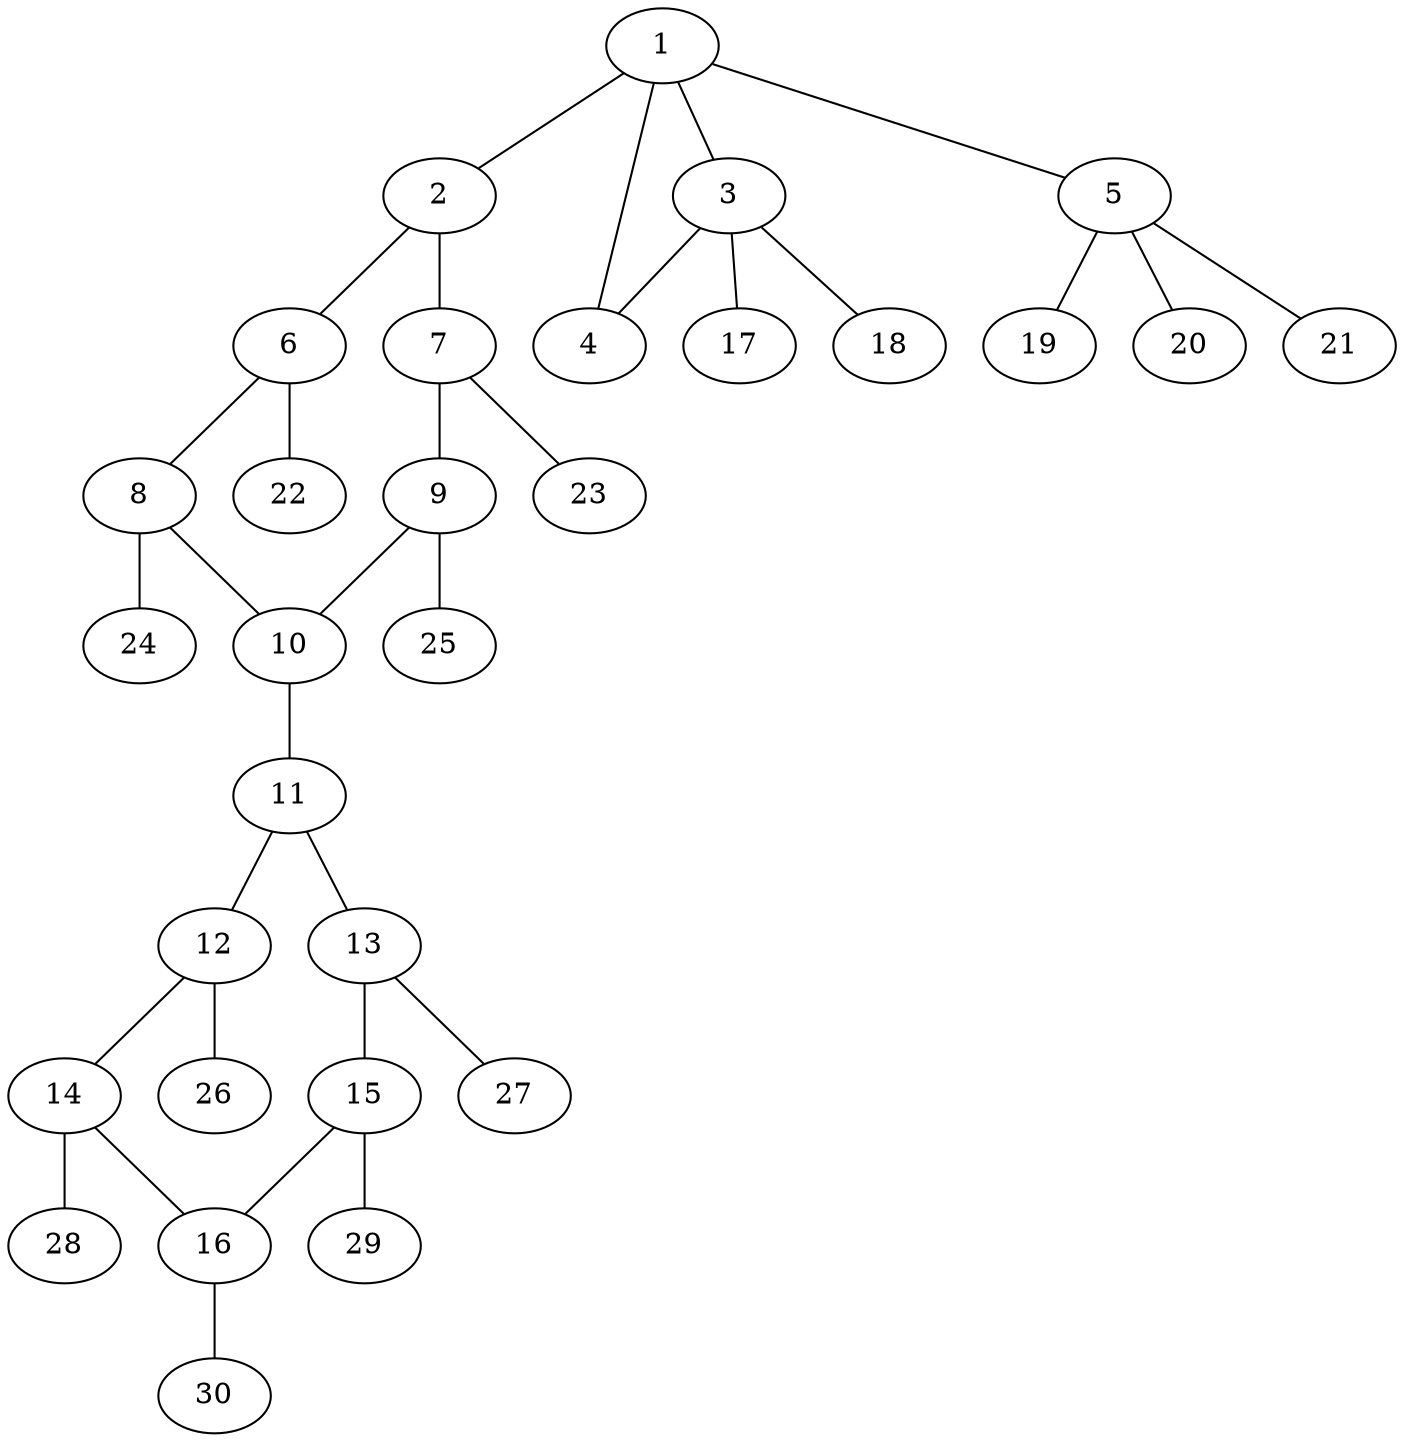 graph molecule_3640 {
	1	 [chem=C];
	2	 [chem=C];
	1 -- 2	 [valence=1];
	3	 [chem=C];
	1 -- 3	 [valence=1];
	4	 [chem=O];
	1 -- 4	 [valence=1];
	5	 [chem=C];
	1 -- 5	 [valence=1];
	6	 [chem=C];
	2 -- 6	 [valence=2];
	7	 [chem=C];
	2 -- 7	 [valence=1];
	3 -- 4	 [valence=1];
	17	 [chem=H];
	3 -- 17	 [valence=1];
	18	 [chem=H];
	3 -- 18	 [valence=1];
	19	 [chem=H];
	5 -- 19	 [valence=1];
	20	 [chem=H];
	5 -- 20	 [valence=1];
	21	 [chem=H];
	5 -- 21	 [valence=1];
	8	 [chem=C];
	6 -- 8	 [valence=1];
	22	 [chem=H];
	6 -- 22	 [valence=1];
	9	 [chem=C];
	7 -- 9	 [valence=2];
	23	 [chem=H];
	7 -- 23	 [valence=1];
	10	 [chem=C];
	8 -- 10	 [valence=2];
	24	 [chem=H];
	8 -- 24	 [valence=1];
	9 -- 10	 [valence=1];
	25	 [chem=H];
	9 -- 25	 [valence=1];
	11	 [chem=C];
	10 -- 11	 [valence=1];
	12	 [chem=C];
	11 -- 12	 [valence=1];
	13	 [chem=C];
	11 -- 13	 [valence=2];
	14	 [chem=C];
	12 -- 14	 [valence=2];
	26	 [chem=H];
	12 -- 26	 [valence=1];
	15	 [chem=C];
	13 -- 15	 [valence=1];
	27	 [chem=H];
	13 -- 27	 [valence=1];
	16	 [chem=C];
	14 -- 16	 [valence=1];
	28	 [chem=H];
	14 -- 28	 [valence=1];
	15 -- 16	 [valence=2];
	29	 [chem=H];
	15 -- 29	 [valence=1];
	30	 [chem=H];
	16 -- 30	 [valence=1];
}
